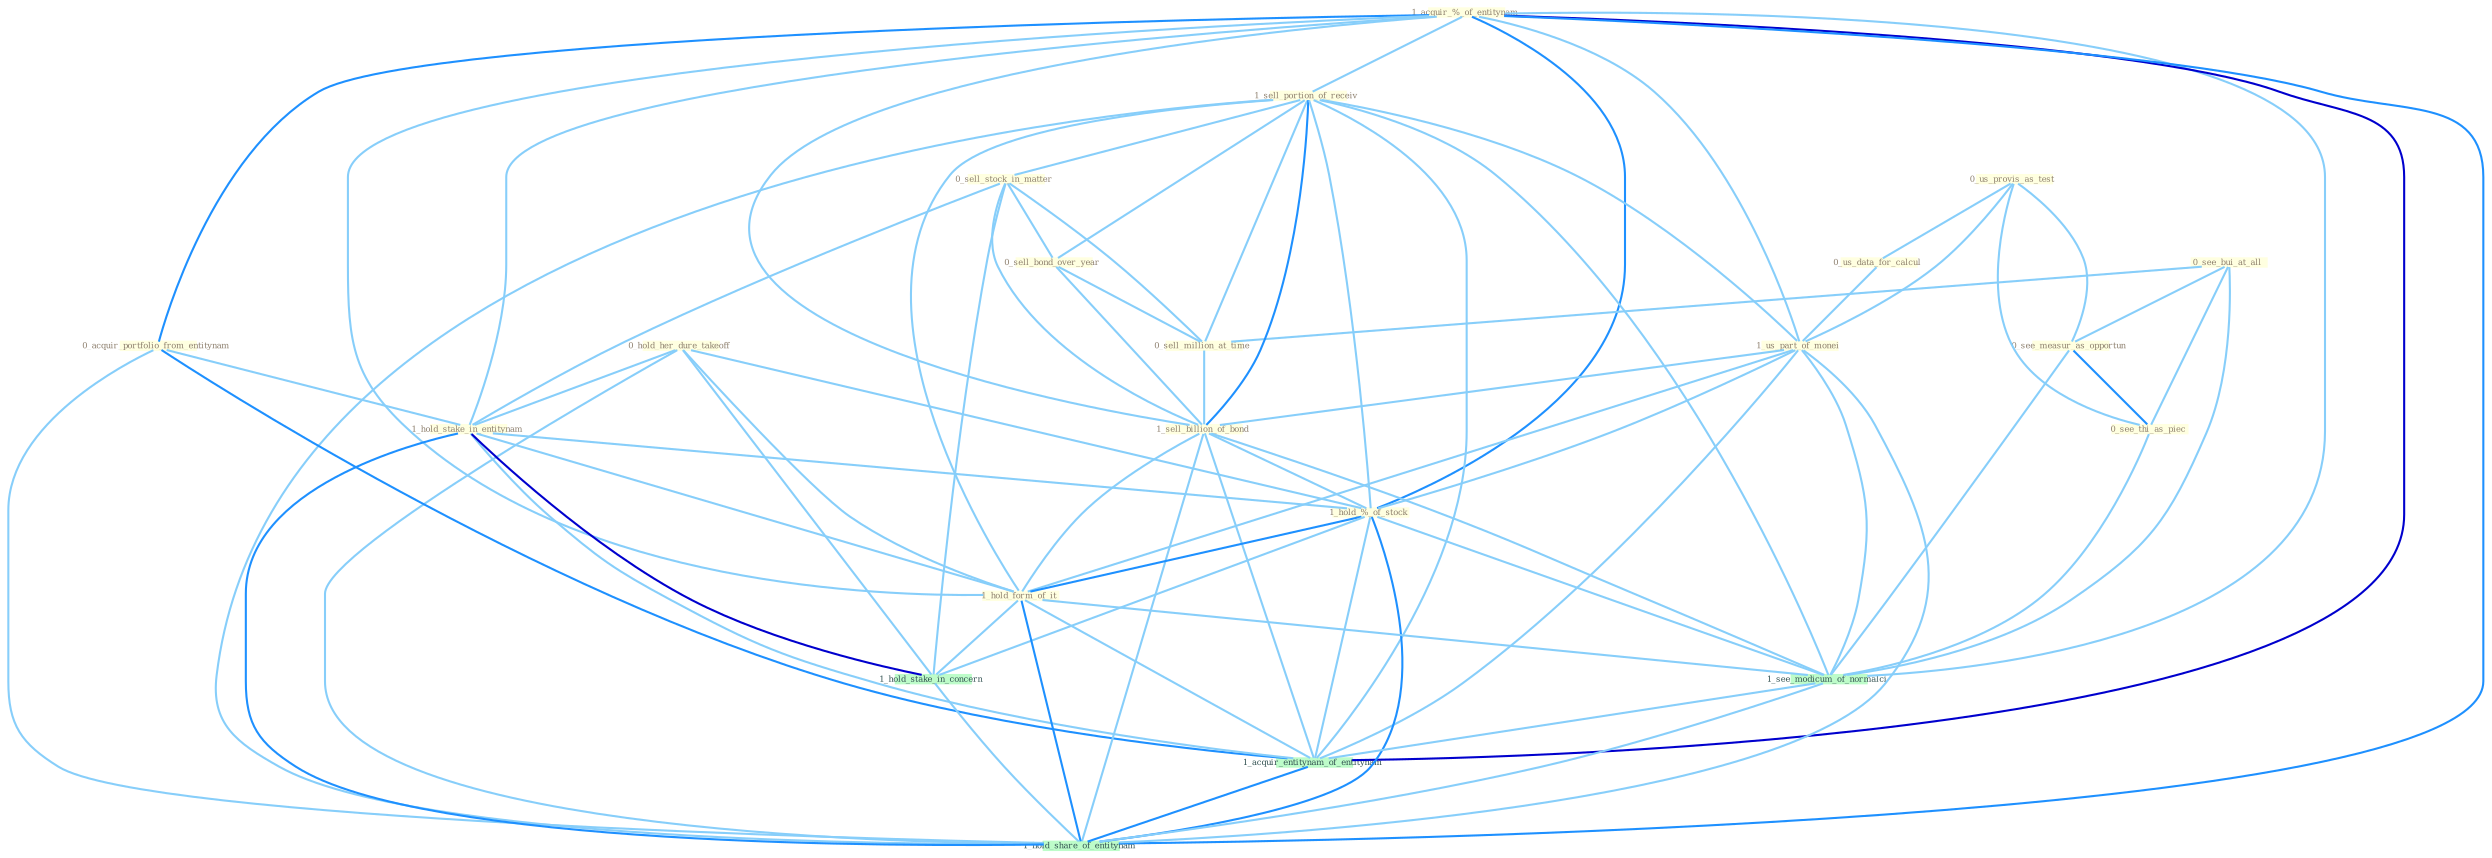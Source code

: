 Graph G{ 
    node
    [shape=polygon,style=filled,width=.5,height=.06,color="#BDFCC9",fixedsize=true,fontsize=4,
    fontcolor="#2f4f4f"];
    {node
    [color="#ffffe0", fontcolor="#8b7d6b"] "1_acquir_%_of_entitynam " "0_see_bui_at_all " "0_us_provis_as_test " "0_us_data_for_calcul " "1_sell_portion_of_receiv " "1_us_part_of_monei " "0_sell_stock_in_matter " "0_sell_bond_over_year " "0_see_measur_as_opportun " "0_hold_her_dure_takeoff " "0_sell_million_at_time " "0_acquir_portfolio_from_entitynam " "1_hold_stake_in_entitynam " "1_sell_billion_of_bond " "0_see_thi_as_piec " "1_hold_%_of_stock " "1_hold_form_of_it "}
{node [color="#fff0f5", fontcolor="#b22222"]}
edge [color="#B0E2FF"];

	"1_acquir_%_of_entitynam " -- "1_sell_portion_of_receiv " [w="1", color="#87cefa" ];
	"1_acquir_%_of_entitynam " -- "1_us_part_of_monei " [w="1", color="#87cefa" ];
	"1_acquir_%_of_entitynam " -- "0_acquir_portfolio_from_entitynam " [w="2", color="#1e90ff" , len=0.8];
	"1_acquir_%_of_entitynam " -- "1_hold_stake_in_entitynam " [w="1", color="#87cefa" ];
	"1_acquir_%_of_entitynam " -- "1_sell_billion_of_bond " [w="1", color="#87cefa" ];
	"1_acquir_%_of_entitynam " -- "1_hold_%_of_stock " [w="2", color="#1e90ff" , len=0.8];
	"1_acquir_%_of_entitynam " -- "1_hold_form_of_it " [w="1", color="#87cefa" ];
	"1_acquir_%_of_entitynam " -- "1_see_modicum_of_normalci " [w="1", color="#87cefa" ];
	"1_acquir_%_of_entitynam " -- "1_acquir_entitynam_of_entitynam " [w="3", color="#0000cd" , len=0.6];
	"1_acquir_%_of_entitynam " -- "1_hold_share_of_entitynam " [w="2", color="#1e90ff" , len=0.8];
	"0_see_bui_at_all " -- "0_see_measur_as_opportun " [w="1", color="#87cefa" ];
	"0_see_bui_at_all " -- "0_sell_million_at_time " [w="1", color="#87cefa" ];
	"0_see_bui_at_all " -- "0_see_thi_as_piec " [w="1", color="#87cefa" ];
	"0_see_bui_at_all " -- "1_see_modicum_of_normalci " [w="1", color="#87cefa" ];
	"0_us_provis_as_test " -- "0_us_data_for_calcul " [w="1", color="#87cefa" ];
	"0_us_provis_as_test " -- "1_us_part_of_monei " [w="1", color="#87cefa" ];
	"0_us_provis_as_test " -- "0_see_measur_as_opportun " [w="1", color="#87cefa" ];
	"0_us_provis_as_test " -- "0_see_thi_as_piec " [w="1", color="#87cefa" ];
	"0_us_data_for_calcul " -- "1_us_part_of_monei " [w="1", color="#87cefa" ];
	"1_sell_portion_of_receiv " -- "1_us_part_of_monei " [w="1", color="#87cefa" ];
	"1_sell_portion_of_receiv " -- "0_sell_stock_in_matter " [w="1", color="#87cefa" ];
	"1_sell_portion_of_receiv " -- "0_sell_bond_over_year " [w="1", color="#87cefa" ];
	"1_sell_portion_of_receiv " -- "0_sell_million_at_time " [w="1", color="#87cefa" ];
	"1_sell_portion_of_receiv " -- "1_sell_billion_of_bond " [w="2", color="#1e90ff" , len=0.8];
	"1_sell_portion_of_receiv " -- "1_hold_%_of_stock " [w="1", color="#87cefa" ];
	"1_sell_portion_of_receiv " -- "1_hold_form_of_it " [w="1", color="#87cefa" ];
	"1_sell_portion_of_receiv " -- "1_see_modicum_of_normalci " [w="1", color="#87cefa" ];
	"1_sell_portion_of_receiv " -- "1_acquir_entitynam_of_entitynam " [w="1", color="#87cefa" ];
	"1_sell_portion_of_receiv " -- "1_hold_share_of_entitynam " [w="1", color="#87cefa" ];
	"1_us_part_of_monei " -- "1_sell_billion_of_bond " [w="1", color="#87cefa" ];
	"1_us_part_of_monei " -- "1_hold_%_of_stock " [w="1", color="#87cefa" ];
	"1_us_part_of_monei " -- "1_hold_form_of_it " [w="1", color="#87cefa" ];
	"1_us_part_of_monei " -- "1_see_modicum_of_normalci " [w="1", color="#87cefa" ];
	"1_us_part_of_monei " -- "1_acquir_entitynam_of_entitynam " [w="1", color="#87cefa" ];
	"1_us_part_of_monei " -- "1_hold_share_of_entitynam " [w="1", color="#87cefa" ];
	"0_sell_stock_in_matter " -- "0_sell_bond_over_year " [w="1", color="#87cefa" ];
	"0_sell_stock_in_matter " -- "0_sell_million_at_time " [w="1", color="#87cefa" ];
	"0_sell_stock_in_matter " -- "1_hold_stake_in_entitynam " [w="1", color="#87cefa" ];
	"0_sell_stock_in_matter " -- "1_sell_billion_of_bond " [w="1", color="#87cefa" ];
	"0_sell_stock_in_matter " -- "1_hold_stake_in_concern " [w="1", color="#87cefa" ];
	"0_sell_bond_over_year " -- "0_sell_million_at_time " [w="1", color="#87cefa" ];
	"0_sell_bond_over_year " -- "1_sell_billion_of_bond " [w="1", color="#87cefa" ];
	"0_see_measur_as_opportun " -- "0_see_thi_as_piec " [w="2", color="#1e90ff" , len=0.8];
	"0_see_measur_as_opportun " -- "1_see_modicum_of_normalci " [w="1", color="#87cefa" ];
	"0_hold_her_dure_takeoff " -- "1_hold_stake_in_entitynam " [w="1", color="#87cefa" ];
	"0_hold_her_dure_takeoff " -- "1_hold_%_of_stock " [w="1", color="#87cefa" ];
	"0_hold_her_dure_takeoff " -- "1_hold_form_of_it " [w="1", color="#87cefa" ];
	"0_hold_her_dure_takeoff " -- "1_hold_stake_in_concern " [w="1", color="#87cefa" ];
	"0_hold_her_dure_takeoff " -- "1_hold_share_of_entitynam " [w="1", color="#87cefa" ];
	"0_sell_million_at_time " -- "1_sell_billion_of_bond " [w="1", color="#87cefa" ];
	"0_acquir_portfolio_from_entitynam " -- "1_hold_stake_in_entitynam " [w="1", color="#87cefa" ];
	"0_acquir_portfolio_from_entitynam " -- "1_acquir_entitynam_of_entitynam " [w="2", color="#1e90ff" , len=0.8];
	"0_acquir_portfolio_from_entitynam " -- "1_hold_share_of_entitynam " [w="1", color="#87cefa" ];
	"1_hold_stake_in_entitynam " -- "1_hold_%_of_stock " [w="1", color="#87cefa" ];
	"1_hold_stake_in_entitynam " -- "1_hold_form_of_it " [w="1", color="#87cefa" ];
	"1_hold_stake_in_entitynam " -- "1_hold_stake_in_concern " [w="3", color="#0000cd" , len=0.6];
	"1_hold_stake_in_entitynam " -- "1_acquir_entitynam_of_entitynam " [w="1", color="#87cefa" ];
	"1_hold_stake_in_entitynam " -- "1_hold_share_of_entitynam " [w="2", color="#1e90ff" , len=0.8];
	"1_sell_billion_of_bond " -- "1_hold_%_of_stock " [w="1", color="#87cefa" ];
	"1_sell_billion_of_bond " -- "1_hold_form_of_it " [w="1", color="#87cefa" ];
	"1_sell_billion_of_bond " -- "1_see_modicum_of_normalci " [w="1", color="#87cefa" ];
	"1_sell_billion_of_bond " -- "1_acquir_entitynam_of_entitynam " [w="1", color="#87cefa" ];
	"1_sell_billion_of_bond " -- "1_hold_share_of_entitynam " [w="1", color="#87cefa" ];
	"0_see_thi_as_piec " -- "1_see_modicum_of_normalci " [w="1", color="#87cefa" ];
	"1_hold_%_of_stock " -- "1_hold_form_of_it " [w="2", color="#1e90ff" , len=0.8];
	"1_hold_%_of_stock " -- "1_hold_stake_in_concern " [w="1", color="#87cefa" ];
	"1_hold_%_of_stock " -- "1_see_modicum_of_normalci " [w="1", color="#87cefa" ];
	"1_hold_%_of_stock " -- "1_acquir_entitynam_of_entitynam " [w="1", color="#87cefa" ];
	"1_hold_%_of_stock " -- "1_hold_share_of_entitynam " [w="2", color="#1e90ff" , len=0.8];
	"1_hold_form_of_it " -- "1_hold_stake_in_concern " [w="1", color="#87cefa" ];
	"1_hold_form_of_it " -- "1_see_modicum_of_normalci " [w="1", color="#87cefa" ];
	"1_hold_form_of_it " -- "1_acquir_entitynam_of_entitynam " [w="1", color="#87cefa" ];
	"1_hold_form_of_it " -- "1_hold_share_of_entitynam " [w="2", color="#1e90ff" , len=0.8];
	"1_hold_stake_in_concern " -- "1_hold_share_of_entitynam " [w="1", color="#87cefa" ];
	"1_see_modicum_of_normalci " -- "1_acquir_entitynam_of_entitynam " [w="1", color="#87cefa" ];
	"1_see_modicum_of_normalci " -- "1_hold_share_of_entitynam " [w="1", color="#87cefa" ];
	"1_acquir_entitynam_of_entitynam " -- "1_hold_share_of_entitynam " [w="2", color="#1e90ff" , len=0.8];
}